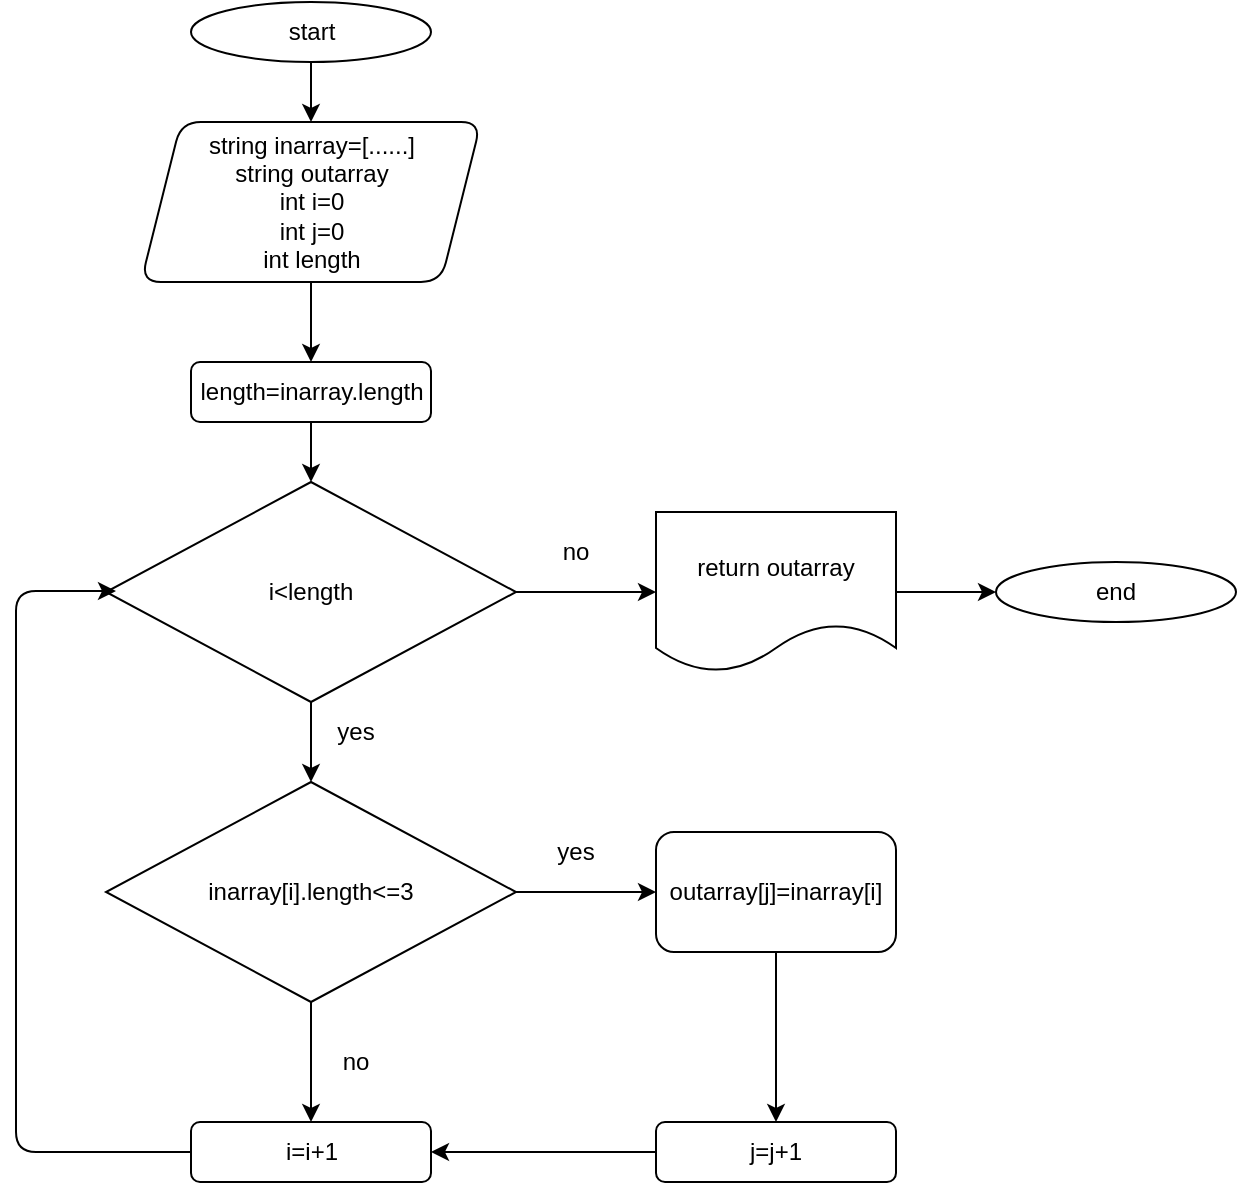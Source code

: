 <mxfile version="21.0.6" type="device"><diagram name="Page-1" id="9_EBDG-bjdkje0u79lsi"><mxGraphModel dx="1434" dy="739" grid="1" gridSize="10" guides="1" tooltips="1" connect="1" arrows="1" fold="1" page="1" pageScale="1" pageWidth="827" pageHeight="1169" math="0" shadow="0"><root><mxCell id="0"/><mxCell id="1" parent="0"/><mxCell id="fYcLPZa3OvG8hrg--6Nw-15" value="" style="edgeStyle=orthogonalEdgeStyle;rounded=0;orthogonalLoop=1;jettySize=auto;html=1;" edge="1" parent="1" source="gcipR2-MPoxs8mevR75F-2" target="fYcLPZa3OvG8hrg--6Nw-1"><mxGeometry relative="1" as="geometry"/></mxCell><mxCell id="gcipR2-MPoxs8mevR75F-2" value="start" style="ellipse;whiteSpace=wrap;html=1;" parent="1" vertex="1"><mxGeometry x="197.5" y="40" width="120" height="30" as="geometry"/></mxCell><mxCell id="fYcLPZa3OvG8hrg--6Nw-20" value="" style="edgeStyle=orthogonalEdgeStyle;rounded=0;orthogonalLoop=1;jettySize=auto;html=1;" edge="1" parent="1" source="fYcLPZa3OvG8hrg--6Nw-1" target="fYcLPZa3OvG8hrg--6Nw-19"><mxGeometry relative="1" as="geometry"/></mxCell><mxCell id="fYcLPZa3OvG8hrg--6Nw-1" value="string inarray=[......]&lt;br&gt;string outarray&lt;br&gt;int i=0&lt;br&gt;int j=0&lt;br&gt;int length" style="shape=parallelogram;perimeter=parallelogramPerimeter;whiteSpace=wrap;html=1;fixedSize=1;rounded=1;" vertex="1" parent="1"><mxGeometry x="172.5" y="100" width="170" height="80" as="geometry"/></mxCell><mxCell id="fYcLPZa3OvG8hrg--6Nw-14" value="" style="edgeStyle=orthogonalEdgeStyle;rounded=0;orthogonalLoop=1;jettySize=auto;html=1;entryX=0;entryY=0.5;entryDx=0;entryDy=0;" edge="1" parent="1" source="fYcLPZa3OvG8hrg--6Nw-2" target="fYcLPZa3OvG8hrg--6Nw-18"><mxGeometry relative="1" as="geometry"><mxPoint x="420" y="255" as="targetPoint"/></mxGeometry></mxCell><mxCell id="fYcLPZa3OvG8hrg--6Nw-17" value="" style="edgeStyle=orthogonalEdgeStyle;rounded=0;orthogonalLoop=1;jettySize=auto;html=1;" edge="1" parent="1" source="fYcLPZa3OvG8hrg--6Nw-2" target="fYcLPZa3OvG8hrg--6Nw-5"><mxGeometry relative="1" as="geometry"/></mxCell><mxCell id="fYcLPZa3OvG8hrg--6Nw-2" value="i&amp;lt;length" style="rhombus;whiteSpace=wrap;html=1;" vertex="1" parent="1"><mxGeometry x="155" y="280" width="205" height="110" as="geometry"/></mxCell><mxCell id="fYcLPZa3OvG8hrg--6Nw-10" value="" style="edgeStyle=orthogonalEdgeStyle;rounded=0;orthogonalLoop=1;jettySize=auto;html=1;" edge="1" parent="1" source="fYcLPZa3OvG8hrg--6Nw-5" target="fYcLPZa3OvG8hrg--6Nw-7"><mxGeometry relative="1" as="geometry"/></mxCell><mxCell id="fYcLPZa3OvG8hrg--6Nw-13" value="" style="edgeStyle=orthogonalEdgeStyle;rounded=0;orthogonalLoop=1;jettySize=auto;html=1;" edge="1" parent="1" source="fYcLPZa3OvG8hrg--6Nw-5" target="fYcLPZa3OvG8hrg--6Nw-6"><mxGeometry relative="1" as="geometry"/></mxCell><mxCell id="fYcLPZa3OvG8hrg--6Nw-5" value="inarray[i].length&amp;lt;=3" style="rhombus;whiteSpace=wrap;html=1;" vertex="1" parent="1"><mxGeometry x="155" y="430" width="205" height="110" as="geometry"/></mxCell><mxCell id="fYcLPZa3OvG8hrg--6Nw-6" value="i=i+1" style="rounded=1;whiteSpace=wrap;html=1;" vertex="1" parent="1"><mxGeometry x="197.5" y="600" width="120" height="30" as="geometry"/></mxCell><mxCell id="fYcLPZa3OvG8hrg--6Nw-11" value="" style="edgeStyle=orthogonalEdgeStyle;rounded=0;orthogonalLoop=1;jettySize=auto;html=1;" edge="1" parent="1" source="fYcLPZa3OvG8hrg--6Nw-7" target="fYcLPZa3OvG8hrg--6Nw-8"><mxGeometry relative="1" as="geometry"/></mxCell><mxCell id="fYcLPZa3OvG8hrg--6Nw-7" value="outarray[j]=inarray[i]" style="rounded=1;whiteSpace=wrap;html=1;" vertex="1" parent="1"><mxGeometry x="430" y="455" width="120" height="60" as="geometry"/></mxCell><mxCell id="fYcLPZa3OvG8hrg--6Nw-9" value="" style="edgeStyle=orthogonalEdgeStyle;rounded=0;orthogonalLoop=1;jettySize=auto;html=1;" edge="1" parent="1" source="fYcLPZa3OvG8hrg--6Nw-8" target="fYcLPZa3OvG8hrg--6Nw-6"><mxGeometry relative="1" as="geometry"><Array as="points"><mxPoint x="480" y="615"/></Array></mxGeometry></mxCell><mxCell id="fYcLPZa3OvG8hrg--6Nw-8" value="j=j+1" style="rounded=1;whiteSpace=wrap;html=1;" vertex="1" parent="1"><mxGeometry x="430" y="600" width="120" height="30" as="geometry"/></mxCell><mxCell id="fYcLPZa3OvG8hrg--6Nw-25" value="" style="edgeStyle=orthogonalEdgeStyle;rounded=0;orthogonalLoop=1;jettySize=auto;html=1;" edge="1" parent="1" source="fYcLPZa3OvG8hrg--6Nw-18" target="fYcLPZa3OvG8hrg--6Nw-24"><mxGeometry relative="1" as="geometry"/></mxCell><mxCell id="fYcLPZa3OvG8hrg--6Nw-18" value="return outarray" style="shape=document;whiteSpace=wrap;html=1;boundedLbl=1;" vertex="1" parent="1"><mxGeometry x="430" y="295" width="120" height="80" as="geometry"/></mxCell><mxCell id="fYcLPZa3OvG8hrg--6Nw-21" value="" style="edgeStyle=orthogonalEdgeStyle;rounded=0;orthogonalLoop=1;jettySize=auto;html=1;" edge="1" parent="1" source="fYcLPZa3OvG8hrg--6Nw-19" target="fYcLPZa3OvG8hrg--6Nw-2"><mxGeometry relative="1" as="geometry"/></mxCell><mxCell id="fYcLPZa3OvG8hrg--6Nw-19" value="length=inarray.length" style="rounded=1;whiteSpace=wrap;html=1;" vertex="1" parent="1"><mxGeometry x="197.5" y="220" width="120" height="30" as="geometry"/></mxCell><mxCell id="fYcLPZa3OvG8hrg--6Nw-23" value="" style="edgeStyle=orthogonalEdgeStyle;rounded=1;orthogonalLoop=1;jettySize=auto;html=1;entryX=0;entryY=0.5;entryDx=0;entryDy=0;" edge="1" parent="1" source="fYcLPZa3OvG8hrg--6Nw-6"><mxGeometry relative="1" as="geometry"><mxPoint x="-30" y="334.5" as="sourcePoint"/><mxPoint x="160" y="334.5" as="targetPoint"/><Array as="points"><mxPoint x="110" y="615"/><mxPoint x="110" y="335"/></Array></mxGeometry></mxCell><mxCell id="fYcLPZa3OvG8hrg--6Nw-24" value="end" style="ellipse;whiteSpace=wrap;html=1;" vertex="1" parent="1"><mxGeometry x="600" y="320" width="120" height="30" as="geometry"/></mxCell><mxCell id="fYcLPZa3OvG8hrg--6Nw-27" value="no" style="text;html=1;strokeColor=none;fillColor=none;align=center;verticalAlign=middle;whiteSpace=wrap;rounded=0;" vertex="1" parent="1"><mxGeometry x="360" y="300" width="60" height="30" as="geometry"/></mxCell><mxCell id="fYcLPZa3OvG8hrg--6Nw-28" value="yes" style="text;html=1;strokeColor=none;fillColor=none;align=center;verticalAlign=middle;whiteSpace=wrap;rounded=0;" vertex="1" parent="1"><mxGeometry x="250" y="390" width="60" height="30" as="geometry"/></mxCell><mxCell id="fYcLPZa3OvG8hrg--6Nw-29" value="yes" style="text;html=1;strokeColor=none;fillColor=none;align=center;verticalAlign=middle;whiteSpace=wrap;rounded=0;" vertex="1" parent="1"><mxGeometry x="360" y="450" width="60" height="30" as="geometry"/></mxCell><mxCell id="fYcLPZa3OvG8hrg--6Nw-30" value="no" style="text;html=1;strokeColor=none;fillColor=none;align=center;verticalAlign=middle;whiteSpace=wrap;rounded=0;" vertex="1" parent="1"><mxGeometry x="250" y="555" width="60" height="30" as="geometry"/></mxCell></root></mxGraphModel></diagram></mxfile>